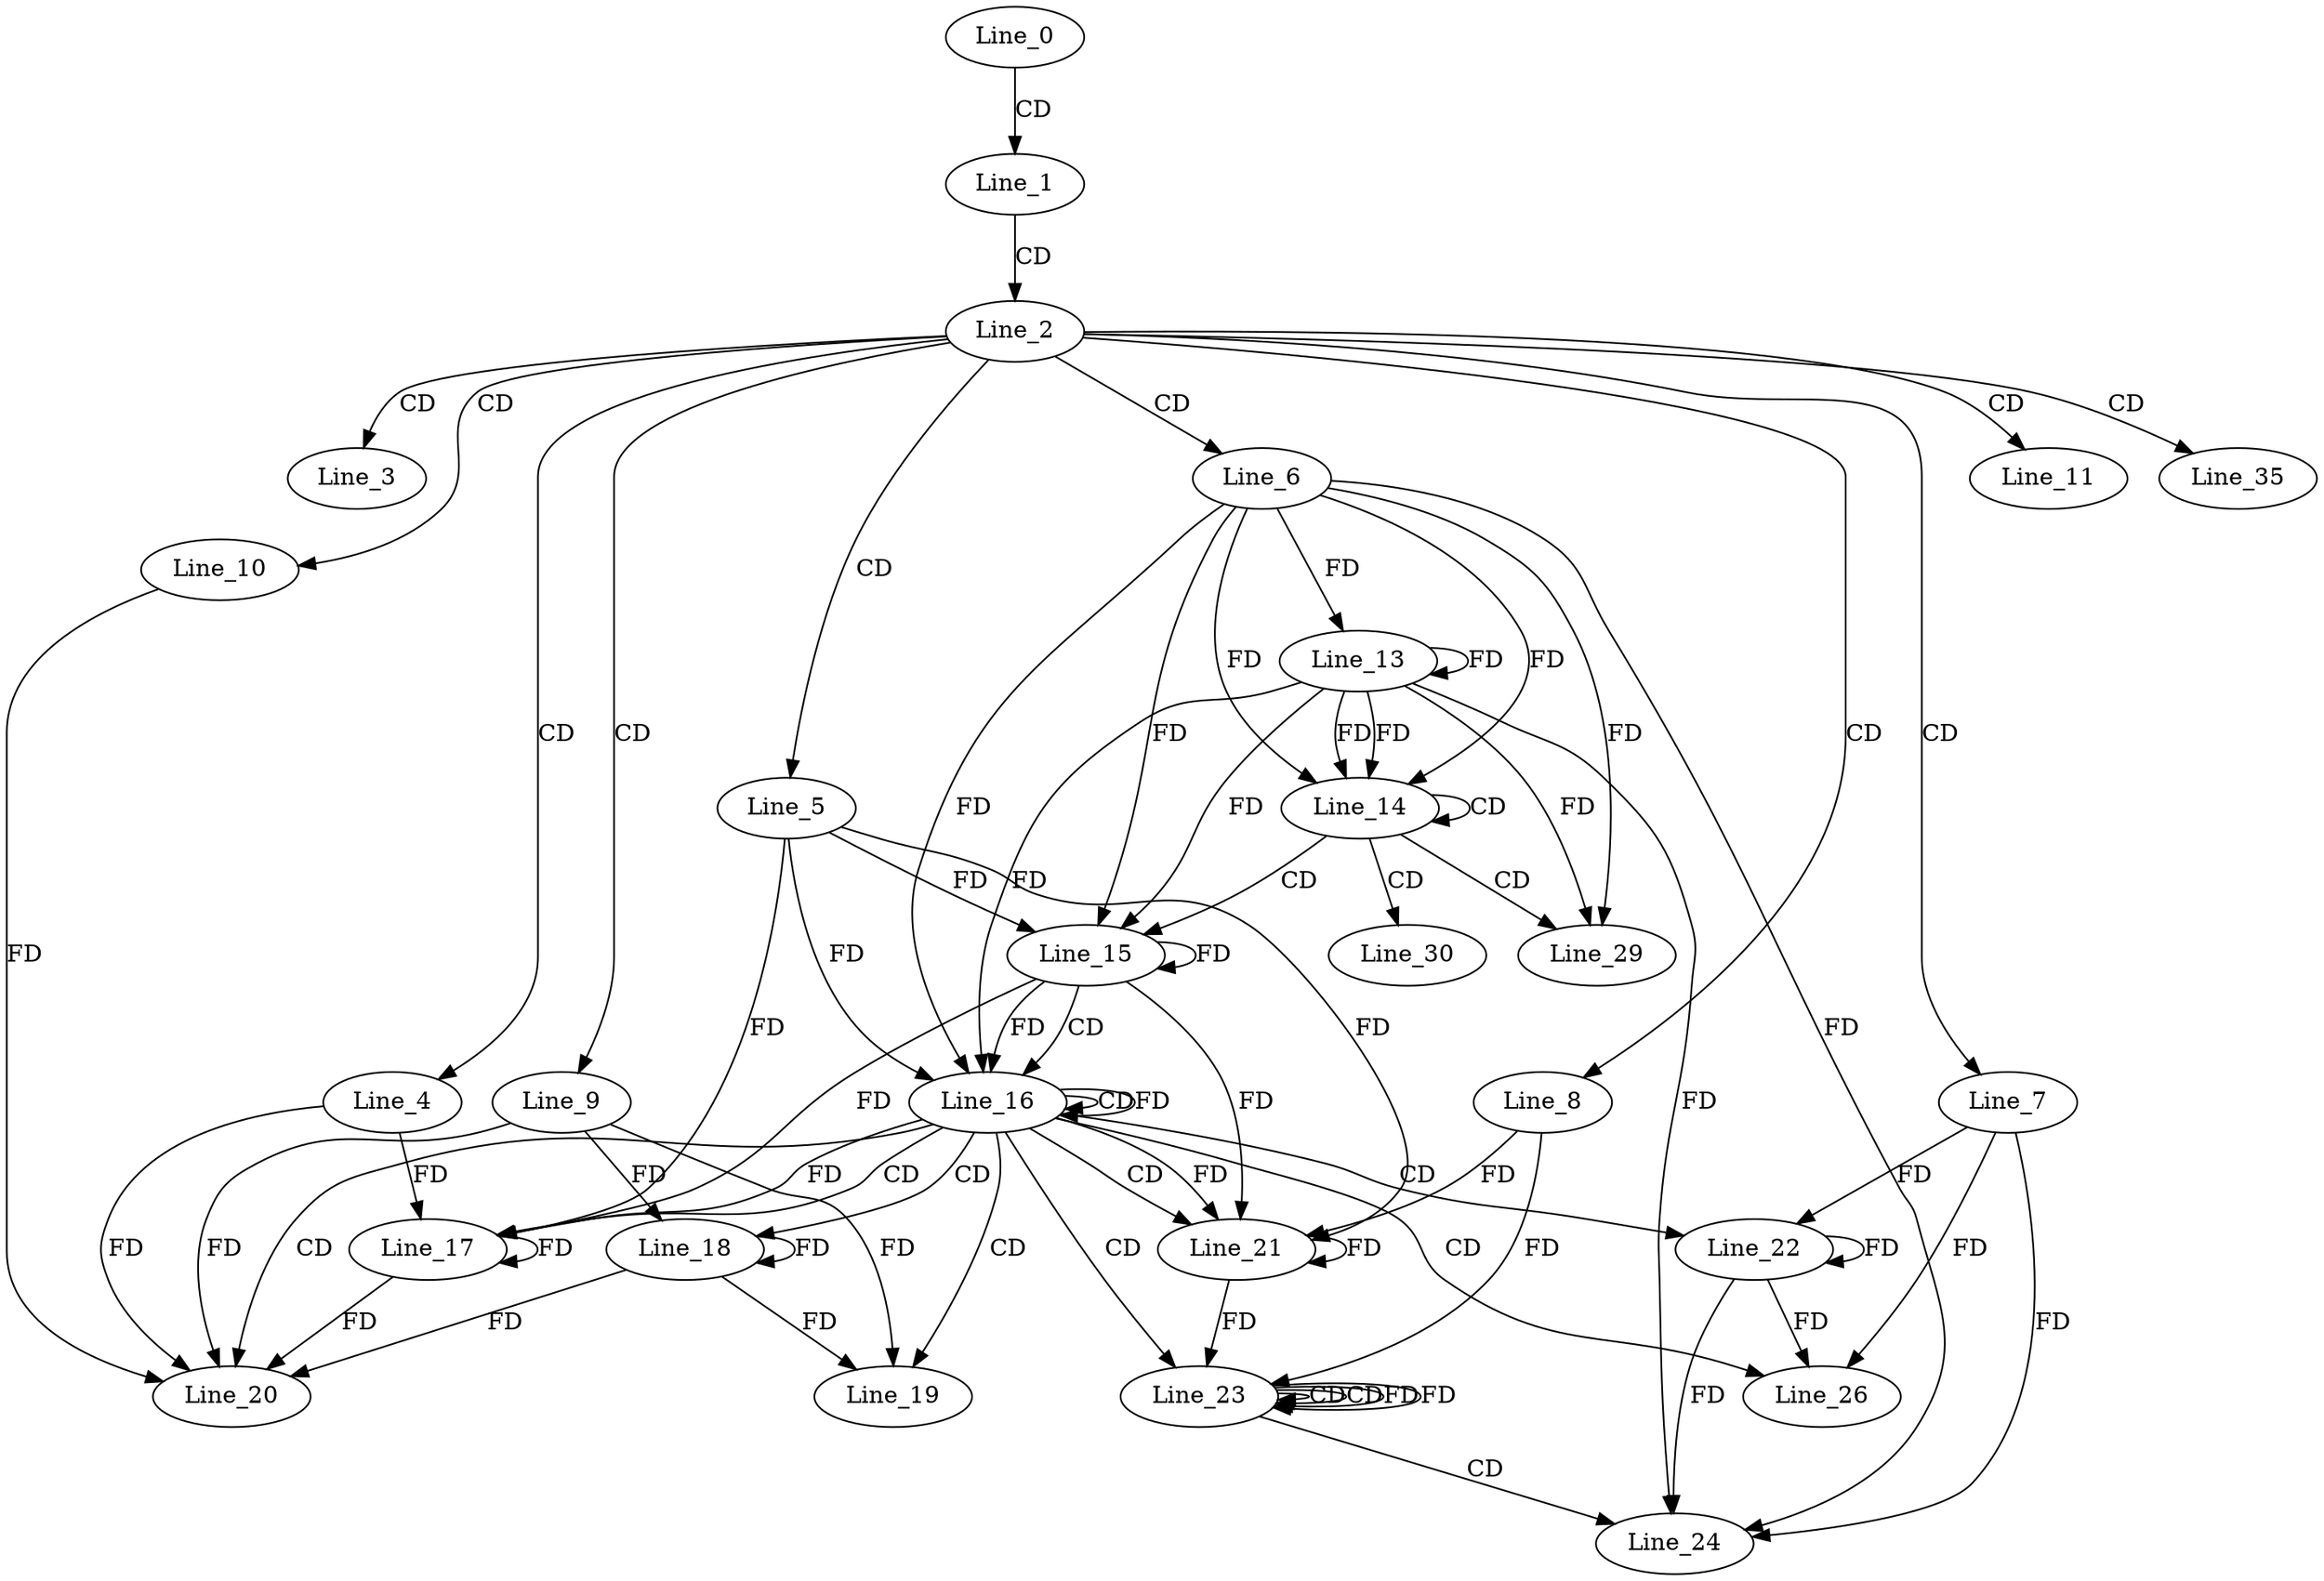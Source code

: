 digraph G {
  Line_0;
  Line_1;
  Line_2;
  Line_3;
  Line_4;
  Line_5;
  Line_6;
  Line_7;
  Line_8;
  Line_9;
  Line_10;
  Line_11;
  Line_13;
  Line_14;
  Line_14;
  Line_15;
  Line_15;
  Line_15;
  Line_16;
  Line_17;
  Line_17;
  Line_18;
  Line_19;
  Line_20;
  Line_20;
  Line_21;
  Line_21;
  Line_22;
  Line_23;
  Line_23;
  Line_23;
  Line_24;
  Line_24;
  Line_26;
  Line_16;
  Line_16;
  Line_29;
  Line_30;
  Line_35;
  Line_0 -> Line_1 [ label="CD" ];
  Line_1 -> Line_2 [ label="CD" ];
  Line_2 -> Line_3 [ label="CD" ];
  Line_2 -> Line_4 [ label="CD" ];
  Line_2 -> Line_5 [ label="CD" ];
  Line_2 -> Line_6 [ label="CD" ];
  Line_2 -> Line_7 [ label="CD" ];
  Line_2 -> Line_8 [ label="CD" ];
  Line_2 -> Line_9 [ label="CD" ];
  Line_2 -> Line_10 [ label="CD" ];
  Line_2 -> Line_11 [ label="CD" ];
  Line_6 -> Line_13 [ label="FD" ];
  Line_13 -> Line_13 [ label="FD" ];
  Line_6 -> Line_14 [ label="FD" ];
  Line_13 -> Line_14 [ label="FD" ];
  Line_14 -> Line_14 [ label="CD" ];
  Line_6 -> Line_14 [ label="FD" ];
  Line_13 -> Line_14 [ label="FD" ];
  Line_14 -> Line_15 [ label="CD" ];
  Line_5 -> Line_15 [ label="FD" ];
  Line_15 -> Line_15 [ label="FD" ];
  Line_6 -> Line_15 [ label="FD" ];
  Line_13 -> Line_15 [ label="FD" ];
  Line_15 -> Line_16 [ label="CD" ];
  Line_16 -> Line_16 [ label="CD" ];
  Line_16 -> Line_17 [ label="CD" ];
  Line_17 -> Line_17 [ label="FD" ];
  Line_4 -> Line_17 [ label="FD" ];
  Line_5 -> Line_17 [ label="FD" ];
  Line_15 -> Line_17 [ label="FD" ];
  Line_16 -> Line_18 [ label="CD" ];
  Line_18 -> Line_18 [ label="FD" ];
  Line_9 -> Line_18 [ label="FD" ];
  Line_16 -> Line_19 [ label="CD" ];
  Line_18 -> Line_19 [ label="FD" ];
  Line_9 -> Line_19 [ label="FD" ];
  Line_16 -> Line_20 [ label="CD" ];
  Line_10 -> Line_20 [ label="FD" ];
  Line_17 -> Line_20 [ label="FD" ];
  Line_4 -> Line_20 [ label="FD" ];
  Line_18 -> Line_20 [ label="FD" ];
  Line_9 -> Line_20 [ label="FD" ];
  Line_16 -> Line_21 [ label="CD" ];
  Line_21 -> Line_21 [ label="FD" ];
  Line_8 -> Line_21 [ label="FD" ];
  Line_5 -> Line_21 [ label="FD" ];
  Line_15 -> Line_21 [ label="FD" ];
  Line_16 -> Line_22 [ label="CD" ];
  Line_22 -> Line_22 [ label="FD" ];
  Line_7 -> Line_22 [ label="FD" ];
  Line_16 -> Line_23 [ label="CD" ];
  Line_23 -> Line_23 [ label="CD" ];
  Line_21 -> Line_23 [ label="FD" ];
  Line_8 -> Line_23 [ label="FD" ];
  Line_23 -> Line_23 [ label="CD" ];
  Line_23 -> Line_23 [ label="FD" ];
  Line_23 -> Line_24 [ label="CD" ];
  Line_22 -> Line_24 [ label="FD" ];
  Line_7 -> Line_24 [ label="FD" ];
  Line_6 -> Line_24 [ label="FD" ];
  Line_13 -> Line_24 [ label="FD" ];
  Line_16 -> Line_26 [ label="CD" ];
  Line_22 -> Line_26 [ label="FD" ];
  Line_7 -> Line_26 [ label="FD" ];
  Line_16 -> Line_16 [ label="FD" ];
  Line_5 -> Line_16 [ label="FD" ];
  Line_15 -> Line_16 [ label="FD" ];
  Line_6 -> Line_16 [ label="FD" ];
  Line_13 -> Line_16 [ label="FD" ];
  Line_14 -> Line_29 [ label="CD" ];
  Line_6 -> Line_29 [ label="FD" ];
  Line_13 -> Line_29 [ label="FD" ];
  Line_14 -> Line_30 [ label="CD" ];
  Line_2 -> Line_35 [ label="CD" ];
  Line_16 -> Line_17 [ label="FD" ];
  Line_16 -> Line_21 [ label="FD" ];
  Line_23 -> Line_23 [ label="FD" ];
}
